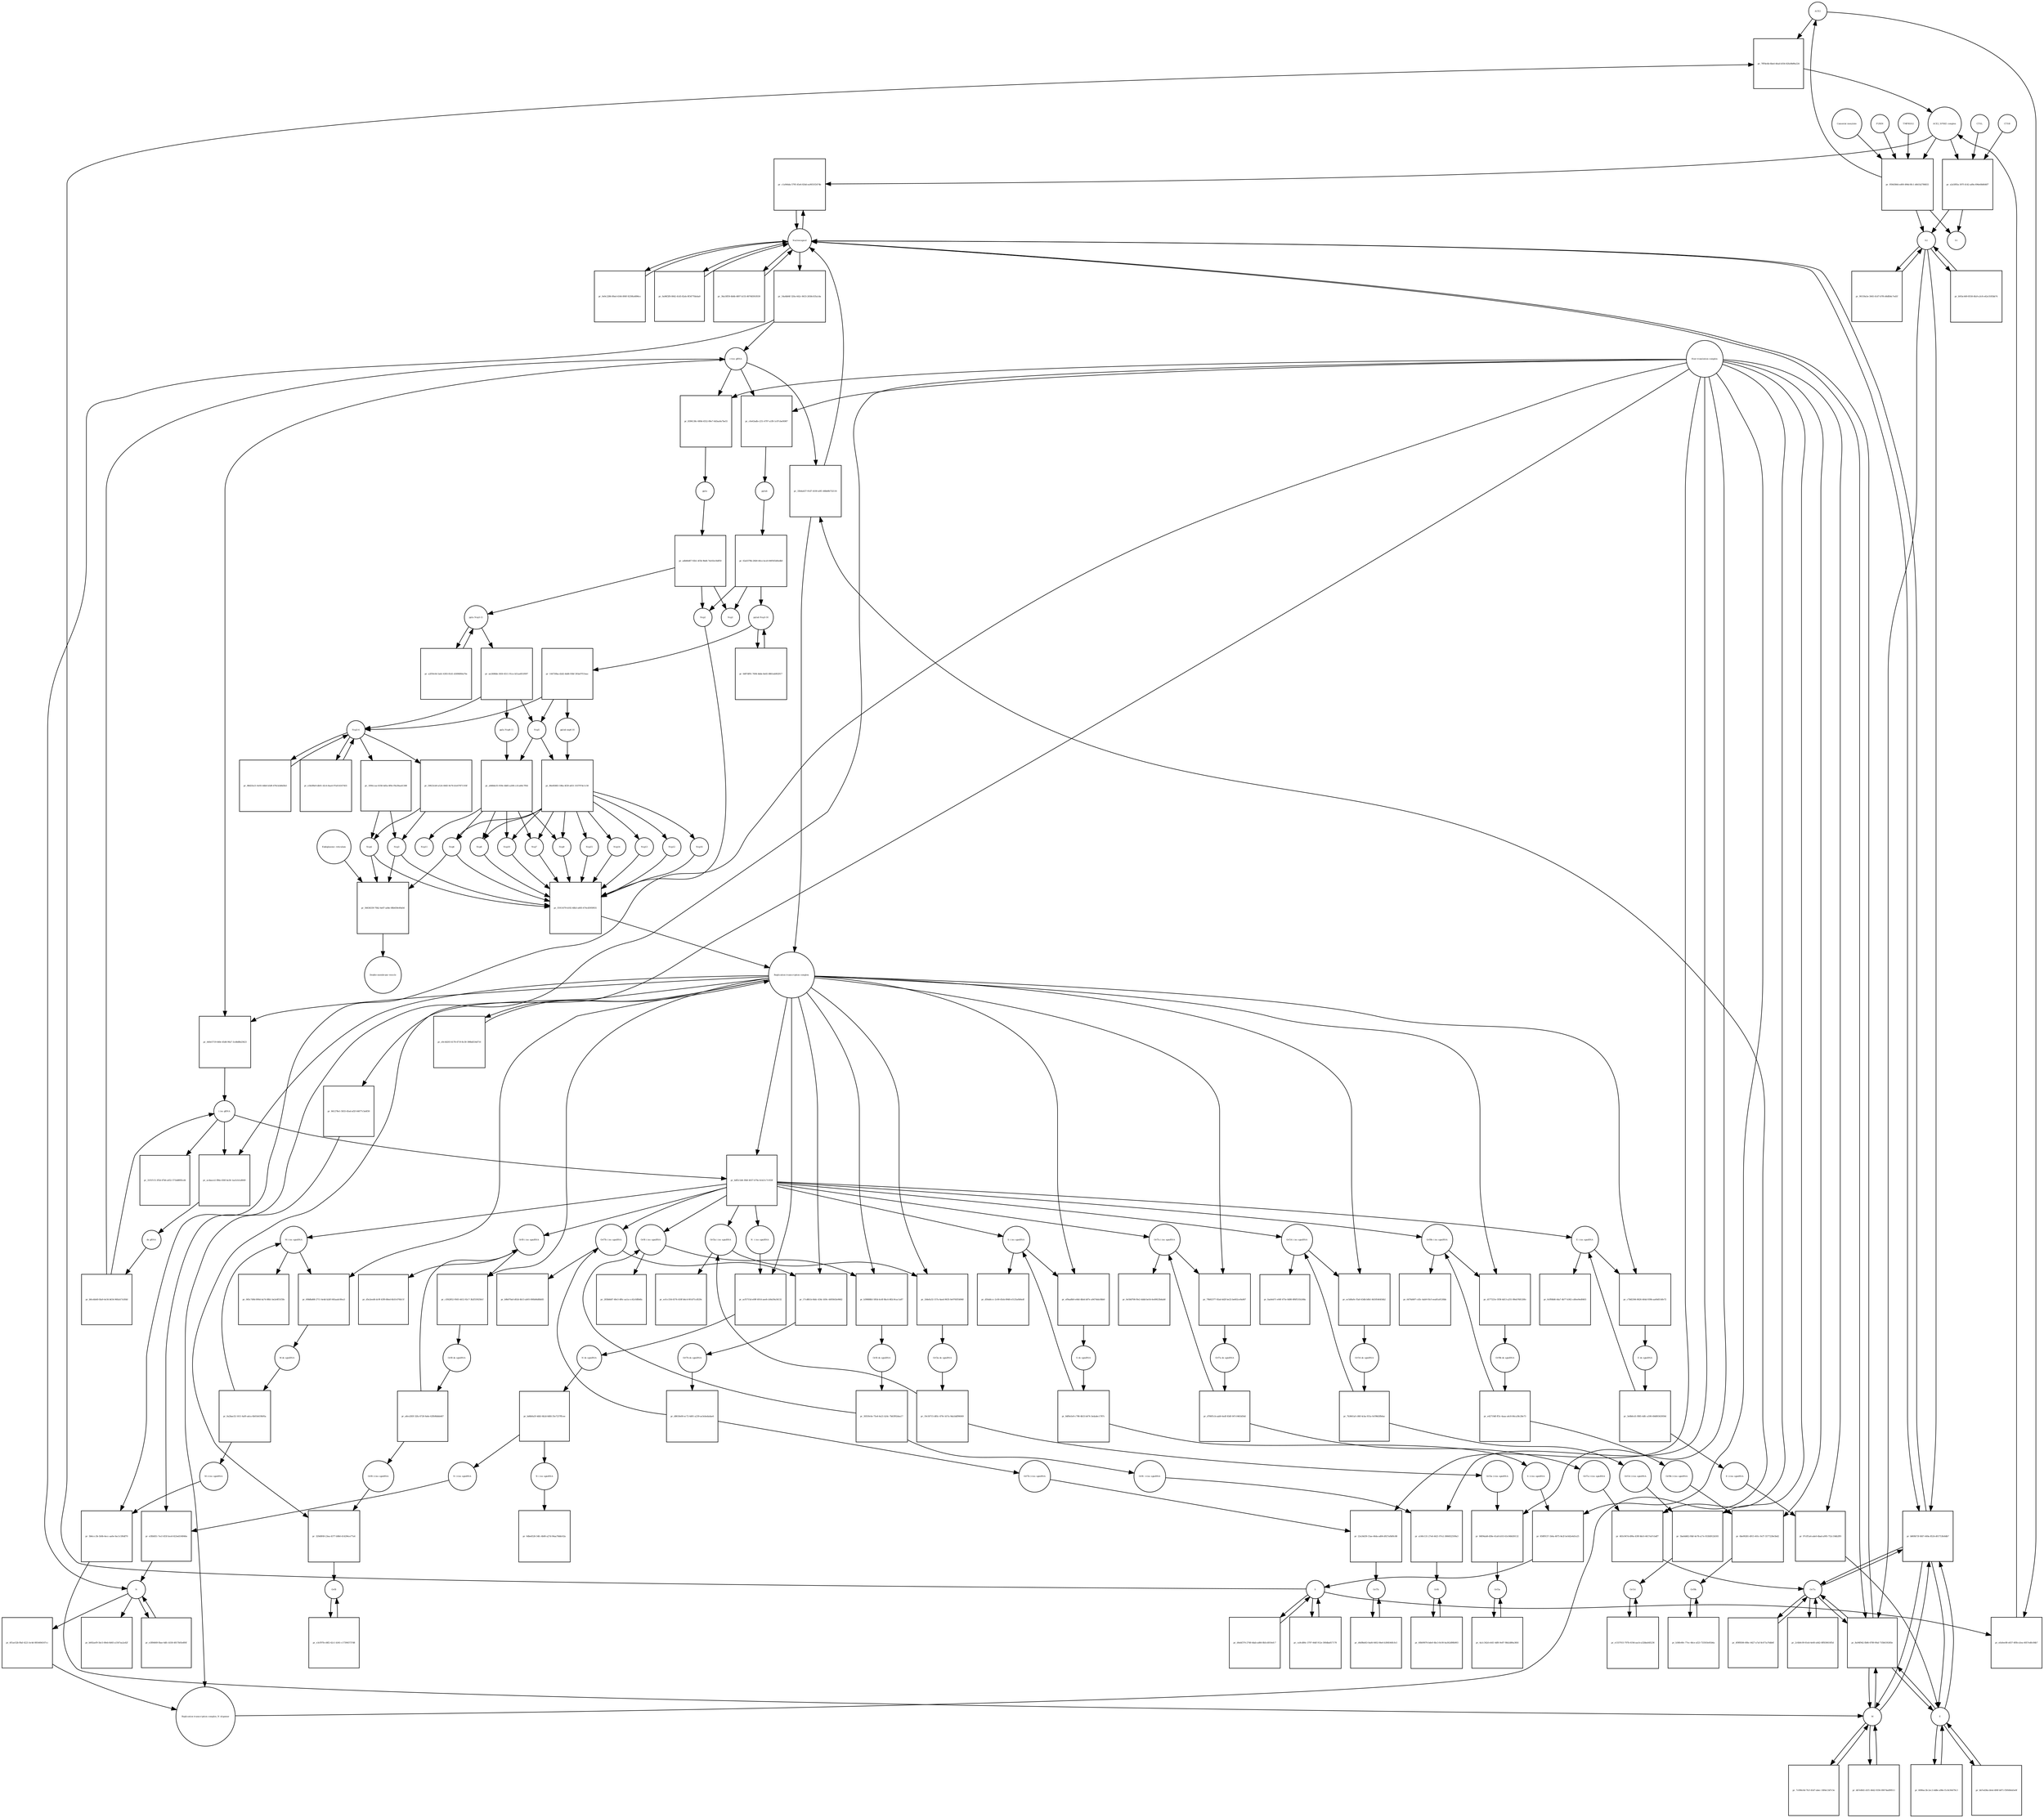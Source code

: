 strict digraph  {
ACE2 [annotation="", bipartite=0, cls=macromolecule, fontsize=4, label=ACE2, shape=circle];
"pr_7fff4e4b-6bed-46ad-b556-82fa9b89a224" [annotation="", bipartite=1, cls=process, fontsize=4, label="pr_7fff4e4b-6bed-46ad-b556-82fa9b89a224", shape=square];
"ACE2_SPIKE complex" [annotation="", bipartite=0, cls=complex, fontsize=4, label="ACE2_SPIKE complex", shape=circle];
S [annotation=urn_miriam_uniprot_P0DTC2, bipartite=0, cls=macromolecule, fontsize=4, label=S, shape=circle];
Nucleocapsid [annotation="urn_miriam_obo.go_GO%3A0019013", bipartite=0, cls=complex, fontsize=4, label=Nucleocapsid, shape=circle];
"pr_c1a944da-5795-45e6-824d-ea9031f2474b" [annotation="", bipartite=1, cls=process, fontsize=4, label="pr_c1a944da-5795-45e6-824d-ea9031f2474b", shape=square];
"pr_a2a5f85a-307f-4142-ad9a-696e68d646f7" [annotation="", bipartite=1, cls=process, fontsize=4, label="pr_a2a5f85a-307f-4142-ad9a-696e68d646f7", shape=square];
S2 [annotation=urn_miriam_interpro_IPR002552, bipartite=0, cls=macromolecule, fontsize=4, label=S2, shape=circle];
CTSB [annotation="", bipartite=0, cls=macromolecule, fontsize=4, label=CTSB, shape=circle];
CTSL [annotation="", bipartite=0, cls=macromolecule, fontsize=4, label=CTSL, shape=circle];
S1 [annotation=urn_miriam_interpro_IPR002551, bipartite=0, cls=macromolecule, fontsize=4, label=S1, shape=circle];
"pr_efa0ee08-e837-4f0b-a5ea-4057ed0c84b7" [annotation="", bipartite=1, cls=process, fontsize=4, label="pr_efa0ee08-e837-4f0b-a5ea-4057ed0c84b7", shape=square];
"pr_8a94f942-fb86-4789-90af-71fb61f4385e" [annotation="", bipartite=1, cls=process, fontsize=4, label="pr_8a94f942-fb86-4789-90af-71fb61f4385e", shape=square];
E [annotation=urn_miriam_uniprot_P0DTC4, bipartite=0, cls=macromolecule, fontsize=4, label=E, shape=circle];
M [annotation=urn_miriam_uniprot_P0DTC5, bipartite=0, cls=macromolecule, fontsize=4, label=M, shape=circle];
Orf7a [annotation=urn_miriam_uniprot_P0DTC7, bipartite=0, cls=macromolecule, fontsize=4, label=Orf7a, shape=circle];
"pr_54a4b84f-320a-442c-8433-2658c635a1da" [annotation="", bipartite=1, cls=process, fontsize=4, label="pr_54a4b84f-320a-442c-8433-2658c635a1da", shape=square];
"(+)ss gRNA" [annotation=urn_miriam_refseq_NC_045512, bipartite=0, cls="nucleic acid feature", fontsize=4, label="(+)ss gRNA", shape=circle];
N [annotation=urn_miriam_uniprot_P0DTC9, bipartite=0, cls="macromolecule multimer", fontsize=4, label=N, shape=circle];
"pr_0e9c2286-89a4-4166-890f-9239fa4896cc" [annotation="", bipartite=1, cls=process, fontsize=4, label="pr_0e9c2286-89a4-4166-890f-9239fa4896cc", shape=square];
"pr_0a96f2f8-0842-41d5-82eb-9f3477fdeba9" [annotation="", bipartite=1, cls=process, fontsize=4, label="pr_0a96f2f8-0842-41d5-82eb-9f3477fdeba9", shape=square];
"pr_b692aef9-5bc5-49eb-8d45-a1567aa2a42f" [annotation="", bipartite=1, cls=process, fontsize=4, label="pr_b692aef9-5bc5-49eb-8d45-a1567aa2a42f", shape=square];
"pr_e3f84669-fbae-4dfc-b550-d017b93e8f4f" [annotation="", bipartite=1, cls=process, fontsize=4, label="pr_e3f84669-fbae-4dfc-b550-d017b93e8f4f", shape=square];
"N (+)ss sgmRNA" [annotation=urn_miriam_ncbigene_43740575, bipartite=0, cls="nucleic acid feature", fontsize=4, label="N (+)ss sgmRNA", shape=circle];
"pr_e5fbfd51-7ecf-455f-bce0-823ed104946e" [annotation="", bipartite=1, cls=process, fontsize=4, label="pr_e5fbfd51-7ecf-455f-bce0-823ed104946e", shape=square];
"Host translation complex" [annotation="urn_miriam_obo.go_GO%3A0070992", bipartite=0, cls=complex, fontsize=4, label="Host translation complex", shape=circle];
"pr_36a18f59-4b6b-4897-b155-80768391f039" [annotation="", bipartite=1, cls=process, fontsize=4, label="pr_36a18f59-4b6b-4897-b155-80768391f039", shape=square];
"pr_959d3844-ed00-496d-8fc1-d641b2786833" [annotation="", bipartite=1, cls=process, fontsize=4, label="pr_959d3844-ed00-496d-8fc1-d641b2786833", shape=square];
FURIN [annotation="", bipartite=0, cls=macromolecule, fontsize=4, label=FURIN, shape=circle];
TMPRSS2 [annotation="", bipartite=0, cls=macromolecule, fontsize=4, label=TMPRSS2, shape=circle];
"Camostat mesylate" [annotation="urn_miriam_pubchem.compound_2536", bipartite=0, cls="simple chemical", fontsize=4, label="Camostat mesylate", shape=circle];
"pr_b91bc449-8558-4fa9-a3c8-e42e3185bb74" [annotation="", bipartite=1, cls=process, fontsize=4, label="pr_b91bc449-8558-4fa9-a3c8-e42e3185bb74", shape=square];
"Replication transcription complex_N oligomer" [annotation="", bipartite=0, cls=complex, fontsize=4, label="Replication transcription complex_N oligomer", shape=circle];
"pr_33b4a437-91d7-4100-a0f1-48bb9b732116" [annotation="", bipartite=1, cls=process, fontsize=4, label="pr_33b4a437-91d7-4100-a0f1-48bb9b732116", shape=square];
"Replication transcription complex" [annotation="", bipartite=0, cls=complex, fontsize=4, label="Replication transcription complex", shape=circle];
"pr_b869b73f-6fd7-449a-8524-d01753fe8db7" [annotation="", bipartite=1, cls=process, fontsize=4, label="pr_b869b73f-6fd7-449a-8524-d01753fe8db7", shape=square];
"pr_90159a5e-3045-41d7-b7f6-d6dfb6c7ed1f" [annotation="", bipartite=1, cls=process, fontsize=4, label="pr_90159a5e-3045-41d7-b7f6-d6dfb6c7ed1f", shape=square];
"pp1a Nsp3-11" [annotation=urn_miriam_uniprot_P0DTC1, bipartite=0, cls=macromolecule, fontsize=4, label="pp1a Nsp3-11", shape=circle];
"pr_ae2406bb-3450-4511-91ce-b51ae851f097" [annotation="", bipartite=1, cls=process, fontsize=4, label="pr_ae2406bb-3450-4511-91ce-b51ae851f097", shape=square];
"pp1a Nsp6-11" [annotation=urn_miriam_uniprot_P0DTC1, bipartite=0, cls=macromolecule, fontsize=4, label="pp1a Nsp6-11", shape=circle];
"Nsp3-4" [annotation="urn_miriam_ncbiprotein_YP_009725299|urn_miriam_ncbiprotein_YP_009725300", bipartite=0, cls=macromolecule, fontsize=4, label="Nsp3-4", shape=circle];
Nsp5 [annotation=urn_miriam_ncbiprotein_YP_009725301, bipartite=0, cls="macromolecule multimer", fontsize=4, label=Nsp5, shape=circle];
"Endoplasmic reticulum" [annotation="urn_miriam_obo.go_GO%3A0005783", bipartite=0, cls=complex, fontsize=4, label="Endoplasmic reticulum", shape=circle];
"pr_56636339-70b2-4e87-ad4e-08b459e49a0d" [annotation="", bipartite=1, cls=process, fontsize=4, label="pr_56636339-70b2-4e87-ad4e-08b459e49a0d", shape=square];
"Double-membrane vesicle" [annotation="urn_miriam_obo.go_GO%3A0039718", bipartite=0, cls=complex, fontsize=4, label="Double-membrane vesicle", shape=circle];
Nsp4 [annotation=urn_miriam_ncbiprotein_YP_009725300, bipartite=0, cls=macromolecule, fontsize=4, label=Nsp4, shape=circle];
Nsp3 [annotation=urn_miriam_ncbiprotein_YP_009725299, bipartite=0, cls=macromolecule, fontsize=4, label=Nsp3, shape=circle];
Nsp6 [annotation=urn_miriam_ncbiprotein_YP_009725302, bipartite=0, cls=macromolecule, fontsize=4, label=Nsp6, shape=circle];
"pr_a2f59c64-5ab1-4393-81d1-d1896f60a70e" [annotation="", bipartite=1, cls=process, fontsize=4, label="pr_a2f59c64-5ab1-4393-81d1-d1896f60a70e", shape=square];
"pr_88d25e21-6e93-44b6-b5d9-478cb3d6d3b3" [annotation="", bipartite=1, cls=process, fontsize=4, label="pr_88d25e21-6e93-44b6-b5d9-478cb3d6d3b3", shape=square];
"pp1ab Nsp3-16" [annotation=urn_miriam_uniprot_P0DTD1, bipartite=0, cls=macromolecule, fontsize=4, label="pp1ab Nsp3-16", shape=circle];
"pr_0d97df91-7694-4dde-8e65-8861eb902917" [annotation="", bipartite=1, cls=process, fontsize=4, label="pr_0d97df91-7694-4dde-8e65-8861eb902917", shape=square];
"pr_144730ba-d2d2-4dd6-93bf-393a07f15eac" [annotation="", bipartite=1, cls=process, fontsize=4, label="pr_144730ba-d2d2-4dd6-93bf-393a07f15eac", shape=square];
"pp1ab nsp6-16" [annotation=urn_miriam_uniprot_P0DTD1, bipartite=0, cls=macromolecule, fontsize=4, label="pp1ab nsp6-16", shape=circle];
"pr_7c096c0d-7fcf-45d7-abec-18f4e13d7c5e" [annotation="", bipartite=1, cls=process, fontsize=4, label="pr_7c096c0d-7fcf-45d7-abec-18f4e13d7c5e", shape=square];
"pr_6096ac3b-2ec3-4d8e-a98e-f1c8c94479c3" [annotation="", bipartite=1, cls=process, fontsize=4, label="pr_6096ac3b-2ec3-4d8e-a98e-f1c8c94479c3", shape=square];
"pr_ca9cd84c-3797-44df-912e-300dba817178" [annotation="", bipartite=1, cls=process, fontsize=4, label="pr_ca9cd84c-3797-44df-912e-300dba817178", shape=square];
"pr_db7e8fd1-d1f1-40d2-9356-09074ad99511" [annotation="", bipartite=1, cls=process, fontsize=4, label="pr_db7e8fd1-d1f1-40d2-9356-09074ad99511", shape=square];
"pr_bb7ed36a-bfed-490f-b871-f5f049eb5e0f" [annotation="", bipartite=1, cls=process, fontsize=4, label="pr_bb7ed36a-bfed-490f-b871-f5f049eb5e0f", shape=square];
"pr_d4ebf374-2748-4dab-ad66-8b5cd010efc7" [annotation="", bipartite=1, cls=process, fontsize=4, label="pr_d4ebf374-2748-4dab-ad66-8b5cd010efc7", shape=square];
"pr_4f9f8506-49bc-4427-a7af-8c671a76db4f" [annotation="", bipartite=1, cls=process, fontsize=4, label="pr_4f9f8506-49bc-4427-a7af-8c671a76db4f", shape=square];
Orf6 [annotation=urn_miriam_uniprot_P0DTC6, bipartite=0, cls=macromolecule, fontsize=4, label=Orf6, shape=circle];
"pr_60b09076-bde0-4bc3-8c00-ba362d98b903" [annotation="", bipartite=1, cls=process, fontsize=4, label="pr_60b09076-bde0-4bc3-8c00-ba362d98b903", shape=square];
Orf3a [annotation=urn_miriam_uniprot_P0DTC3, bipartite=0, cls=macromolecule, fontsize=4, label=Orf3a, shape=circle];
"pr_4a1c342d-e0d1-4df6-9e87-9bb2d86a36fd" [annotation="", bipartite=1, cls=process, fontsize=4, label="pr_4a1c342d-e0d1-4df6-9e87-9bb2d86a36fd", shape=square];
Orf8 [annotation=urn_miriam_uniprot_P0DTC8, bipartite=0, cls=macromolecule, fontsize=4, label=Orf8, shape=circle];
"pr_e3cf97fe-d4f2-42c1-b341-c173945737d8" [annotation="", bipartite=1, cls=process, fontsize=4, label="pr_e3cf97fe-d4f2-42c1-b341-c173945737d8", shape=square];
Orf9b [annotation=urn_miriam_uniprot_P0DTD2, bipartite=0, cls=macromolecule, fontsize=4, label=Orf9b, shape=circle];
"pr_b36fe49c-77ec-46ce-af23-733503e81b6a" [annotation="", bipartite=1, cls=process, fontsize=4, label="pr_b36fe49c-77ec-46ce-af23-733503e81b6a", shape=square];
Orf14 [annotation=urn_miriam_uniprot_P0DTD3, bipartite=0, cls=macromolecule, fontsize=4, label=Orf14, shape=circle];
"pr_e1557015-707b-419d-aacb-a32bba0d5236" [annotation="", bipartite=1, cls=process, fontsize=4, label="pr_e1557015-707b-419d-aacb-a32bba0d5236", shape=square];
Orf7b [annotation=urn_miriam_uniprot_P0DTD8, bipartite=0, cls=macromolecule, fontsize=4, label=Orf7b, shape=circle];
"pr_d4d9bd43-0ad4-4402-84e6-b384546fcfe3" [annotation="", bipartite=1, cls=process, fontsize=4, label="pr_d4d9bd43-0ad4-4402-84e6-b384546fcfe3", shape=square];
"pr_2c6b9c09-81eb-4e60-a0d2-0ff830610f5d" [annotation="", bipartite=1, cls=process, fontsize=4, label="pr_2c6b9c09-81eb-4e60-a0d2-0ff830610f5d", shape=square];
"M (+)ss sgmRNA" [annotation="", bipartite=0, cls="nucleic acid feature", fontsize=4, label="M (+)ss sgmRNA", shape=circle];
"pr_3b6ccc3b-1b0b-4ecc-aa0e-0ac1c5f6df70" [annotation="", bipartite=1, cls=process, fontsize=4, label="pr_3b6ccc3b-1b0b-4ecc-aa0e-0ac1c5f6df70", shape=square];
"E (+)ss sgmRNA" [annotation="", bipartite=0, cls="nucleic acid feature", fontsize=4, label="E (+)ss sgmRNA", shape=circle];
"pr_97cff1a4-ade0-4bad-a995-752c19db2ff0" [annotation="", bipartite=1, cls=process, fontsize=4, label="pr_97cff1a4-ade0-4bad-a995-752c19db2ff0", shape=square];
"S (+)ss sgmRNA" [annotation="", bipartite=0, cls="nucleic acid feature", fontsize=4, label="S (+)ss sgmRNA", shape=circle];
"pr_858f9157-1b6a-4875-8e2f-bc0d2e4d1e25" [annotation="", bipartite=1, cls=process, fontsize=4, label="pr_858f9157-1b6a-4875-8e2f-bc0d2e4d1e25", shape=square];
"Orf7a (+)ss sgmRNA" [annotation="", bipartite=0, cls="nucleic acid feature", fontsize=4, label="Orf7a (+)ss sgmRNA", shape=circle];
"pr_483c947d-d99a-439f-8dc0-4617eb7cbdf7" [annotation="", bipartite=1, cls=process, fontsize=4, label="pr_483c947d-d99a-439f-8dc0-4617eb7cbdf7", shape=square];
"Orf6  (+)ss sgmRNA" [annotation="", bipartite=0, cls="nucleic acid feature", fontsize=4, label="Orf6  (+)ss sgmRNA", shape=circle];
"pr_a140c131-27e6-4421-97e2-3084922509a3" [annotation="", bipartite=1, cls=process, fontsize=4, label="pr_a140c131-27e6-4421-97e2-3084922509a3", shape=square];
"Orf3a (+)ss sgmRNA" [annotation="", bipartite=0, cls="nucleic acid feature", fontsize=4, label="Orf3a (+)ss sgmRNA", shape=circle];
"pr_84f04ab8-d58e-41a8-b103-63c048d30132" [annotation="", bipartite=1, cls=process, fontsize=4, label="pr_84f04ab8-d58e-41a8-b103-63c048d30132", shape=square];
"Orf8 (+)ss sgmRNA" [annotation="", bipartite=0, cls="nucleic acid feature", fontsize=4, label="Orf8 (+)ss sgmRNA", shape=circle];
"pr_329d0f49-23ea-4377-b9b0-414294ce77a4" [annotation="", bipartite=1, cls=process, fontsize=4, label="pr_329d0f49-23ea-4377-b9b0-414294ce77a4", shape=square];
"Orf9b (+)ss sgmRNA" [annotation="", bipartite=0, cls="nucleic acid feature", fontsize=4, label="Orf9b (+)ss sgmRNA", shape=circle];
"pr_6be99281-d915-401c-9cf7-5577228e5bd2" [annotation="", bipartite=1, cls=process, fontsize=4, label="pr_6be99281-d915-401c-9cf7-5577228e5bd2", shape=square];
"Orf14 (+)ss sgmRNA" [annotation="", bipartite=0, cls="nucleic acid feature", fontsize=4, label="Orf14 (+)ss sgmRNA", shape=circle];
"pr_5ba0dd62-f4bf-4e78-a17e-933fd912b593" [annotation="", bipartite=1, cls=process, fontsize=4, label="pr_5ba0dd62-f4bf-4e78-a17e-933fd912b593", shape=square];
"Orf7b (+)ss sgmRNA" [annotation="", bipartite=0, cls="nucleic acid feature", fontsize=4, label="Orf7b (+)ss sgmRNA", shape=circle];
"pr_22e24d39-15ae-46da-ad04-d927a0bf0c88" [annotation="", bipartite=1, cls=process, fontsize=4, label="pr_22e24d39-15ae-46da-ad04-d927a0bf0c88", shape=square];
"(-)ss gRNA" [annotation=urn_miriam_refseq_NC_045512, bipartite=0, cls="nucleic acid feature", fontsize=4, label="(-)ss gRNA", shape=circle];
"pr_31f1f115-3f5d-47b6-a452-571bd8f85cd4" [annotation="", bipartite=1, cls=process, fontsize=4, label="pr_31f1f115-3f5d-47b6-a452-571bd8f85cd4", shape=square];
"pr_6f1ae52b-f8af-4221-bc4d-085449d167cc" [annotation="", bipartite=1, cls=process, fontsize=4, label="pr_6f1ae52b-f8af-4221-bc4d-085449d167cc", shape=square];
"pr_440e5719-640e-45d6-90a7-3cd6d8b23623" [annotation="", bipartite=1, cls=process, fontsize=4, label="pr_440e5719-640e-45d6-90a7-3cd6d8b23623", shape=square];
"M (-)ss sgmRNA" [annotation=urn_miriam_ncbigene_43740571, bipartite=0, cls="nucleic acid feature", fontsize=4, label="M (-)ss sgmRNA", shape=circle];
"pr_065c7d9d-890d-4a74-88b1-be2e8f31f3fe" [annotation="", bipartite=1, cls=process, fontsize=4, label="pr_065c7d9d-890d-4a74-88b1-be2e8f31f3fe", shape=square];
"E (-)ss sgmRNA" [annotation=urn_miriam_ncbigene_43740570, bipartite=0, cls="nucleic acid feature", fontsize=4, label="E (-)ss sgmRNA", shape=circle];
"pr_0cff68d6-44a7-4b77-b362-cd0ee9ed0403" [annotation="", bipartite=1, cls=process, fontsize=4, label="pr_0cff68d6-44a7-4b77-b362-cd0ee9ed0403", shape=square];
"S (-)ss sgmRNA" [annotation="", bipartite=0, cls="nucleic acid feature", fontsize=4, label="S (-)ss sgmRNA", shape=circle];
"pr_d50a8ccc-2c00-45eb-8948-e5125a0b9a4f" [annotation="", bipartite=1, cls=process, fontsize=4, label="pr_d50a8ccc-2c00-45eb-8948-e5125a0b9a4f", shape=square];
"Orf7a (-)ss sgmRNA" [annotation="", bipartite=0, cls="nucleic acid feature", fontsize=4, label="Orf7a (-)ss sgmRNA", shape=circle];
"pr_0e58d708-f0e2-4ddd-be54-6e49023b4ab8" [annotation="", bipartite=1, cls=process, fontsize=4, label="pr_0e58d708-f0e2-4ddd-be54-6e49023b4ab8", shape=square];
"Orf6 (-)ss sgmRNA" [annotation="", bipartite=0, cls="nucleic acid feature", fontsize=4, label="Orf6 (-)ss sgmRNA", shape=circle];
"pr_283b8d47-40e3-4f6c-aa1a-cc42cfdfb6fa" [annotation="", bipartite=1, cls=process, fontsize=4, label="pr_283b8d47-40e3-4f6c-aa1a-cc42cfdfb6fa", shape=square];
"Orf3a (-)ss sgmRNA" [annotation="", bipartite=0, cls="nucleic acid feature", fontsize=4, label="Orf3a (-)ss sgmRNA", shape=circle];
"pr_ecfcc334-6374-418f-b6c4-001d71cd529c" [annotation="", bipartite=1, cls=process, fontsize=4, label="pr_ecfcc334-6374-418f-b6c4-001d71cd529c", shape=square];
"Orf8 (-)ss sgmRNA" [annotation="", bipartite=0, cls="nucleic acid feature", fontsize=4, label="Orf8 (-)ss sgmRNA", shape=circle];
"pr_d5e2eed6-dc9f-43f9-88ed-6b1fc676b11f" [annotation="", bipartite=1, cls=process, fontsize=4, label="pr_d5e2eed6-dc9f-43f9-88ed-6b1fc676b11f", shape=square];
"Orf9b (-)ss sgmRNA" [annotation="", bipartite=0, cls="nucleic acid feature", fontsize=4, label="Orf9b (-)ss sgmRNA", shape=circle];
"pr_6476d497-cd3c-4ab9-93cf-eea81a0126bb" [annotation="", bipartite=1, cls=process, fontsize=4, label="pr_6476d497-cd3c-4ab9-93cf-eea81a0126bb", shape=square];
"Orf14 (-)ss sgmRNA" [annotation="", bipartite=0, cls="nucleic acid feature", fontsize=4, label="Orf14 (-)ss sgmRNA", shape=circle];
"pr_faa0eb71-e06f-475e-8d80-8f6f531b248a" [annotation="", bipartite=1, cls=process, fontsize=4, label="pr_faa0eb71-e06f-475e-8d80-8f6f531b248a", shape=square];
"Orf7b (-)ss sgmRNA" [annotation="", bipartite=0, cls="nucleic acid feature", fontsize=4, label="Orf7b (-)ss sgmRNA", shape=circle];
"pr_b9b070a0-d02d-4b13-ab93-000b86d8bfd5" [annotation="", bipartite=1, cls=process, fontsize=4, label="pr_b9b070a0-d02d-4b13-ab93-000b86d8bfd5", shape=square];
"pr_acdaace2-f86e-456f-be36-1aa5cb1e8049" [annotation="", bipartite=1, cls=process, fontsize=4, label="pr_acdaace2-f86e-456f-be36-1aa5cb1e8049", shape=square];
"ds gRNA" [annotation=urn_miriam_refseq_NC_045512, bipartite=0, cls="nucleic acid feature", fontsize=4, label="ds gRNA", shape=circle];
"pr_69b8bd68-2711-4e4d-b2df-045aadc0fea3" [annotation="", bipartite=1, cls=process, fontsize=4, label="pr_69b8bd68-2711-4e4d-b2df-045aadc0fea3", shape=square];
"M ds sgmRNA" [annotation="", bipartite=0, cls="nucleic acid feature", fontsize=4, label="M ds sgmRNA", shape=circle];
"pr_c7b82306-8626-464d-939b-aa60d514fe72" [annotation="", bipartite=1, cls=process, fontsize=4, label="pr_c7b82306-8626-464d-939b-aa60d514fe72", shape=square];
"E ds sgmRNA" [annotation="", bipartite=0, cls="nucleic acid feature", fontsize=4, label="E ds sgmRNA", shape=circle];
"pr_ef9aa8b0-e46d-4bb4-b87e-a94744dc8bb0" [annotation="", bipartite=1, cls=process, fontsize=4, label="pr_ef9aa8b0-e46d-4bb4-b87e-a94744dc8bb0", shape=square];
"S ds sgmRNA" [annotation="", bipartite=0, cls="nucleic acid feature", fontsize=4, label="S ds sgmRNA", shape=circle];
"pr_79b92377-92ad-4d2f-be22-be602ce9a067" [annotation="", bipartite=1, cls=process, fontsize=4, label="pr_79b92377-92ad-4d2f-be22-be602ce9a067", shape=square];
"Orf7a ds sgmRNA" [annotation="", bipartite=0, cls="nucleic acid feature", fontsize=4, label="Orf7a ds sgmRNA", shape=circle];
"pr_b39888b5-585d-4c4f-8bc4-682c9cac1a87" [annotation="", bipartite=1, cls=process, fontsize=4, label="pr_b39888b5-585d-4c4f-8bc4-682c9cac1a87", shape=square];
"Orf6 ds sgmRNA" [annotation="", bipartite=0, cls="nucleic acid feature", fontsize=4, label="Orf6 ds sgmRNA", shape=circle];
"pr_244efa32-157a-4aed-9635-0e9765f54968" [annotation="", bipartite=1, cls=process, fontsize=4, label="pr_244efa32-157a-4aed-9635-0e9765f54968", shape=square];
"Orf3a ds sgmRNA" [annotation="", bipartite=0, cls="nucleic acid feature", fontsize=4, label="Orf3a ds sgmRNA", shape=circle];
"pr_c3f42852-9565-4412-92c7-3b2f339258cf" [annotation="", bipartite=1, cls=process, fontsize=4, label="pr_c3f42852-9565-4412-92c7-3b2f339258cf", shape=square];
"Orf8 ds sgmRNA" [annotation="", bipartite=0, cls="nucleic acid feature", fontsize=4, label="Orf8 ds sgmRNA", shape=circle];
"pr_d177221e-5f58-4d13-a251-89eb768120fe" [annotation="", bipartite=1, cls=process, fontsize=4, label="pr_d177221e-5f58-4d13-a251-89eb768120fe", shape=square];
"Orf9b ds sgmRNA" [annotation="", bipartite=0, cls="nucleic acid feature", fontsize=4, label="Orf9b ds sgmRNA", shape=circle];
"pr_ec5d0a9c-f5a0-43db-b0b1-8d18546454b2" [annotation="", bipartite=1, cls=process, fontsize=4, label="pr_ec5d0a9c-f5a0-43db-b0b1-8d18546454b2", shape=square];
"Orf14 ds sgmRNA" [annotation="", bipartite=0, cls="nucleic acid feature", fontsize=4, label="Orf14 ds sgmRNA", shape=circle];
"pr_17cd6fcb-64dc-434c-b59c-4493643e9662" [annotation="", bipartite=1, cls=process, fontsize=4, label="pr_17cd6fcb-64dc-434c-b59c-4493643e9662", shape=square];
"Orf7b ds sgmRNA" [annotation="", bipartite=0, cls="nucleic acid feature", fontsize=4, label="Orf7b ds sgmRNA", shape=circle];
"pr_b8cebb40-fda9-4e34-b634-96fab17a5fdd" [annotation="", bipartite=1, cls=process, fontsize=4, label="pr_b8cebb40-fda9-4e34-b634-96fab17a5fdd", shape=square];
"pr_0a2bae32-1611-4af0-adca-6b01b619b95a" [annotation="", bipartite=1, cls=process, fontsize=4, label="pr_0a2bae32-1611-4af0-adca-6b01b619b95a", shape=square];
"pr_3e8b0cd1-f885-4dfc-a590-49d89343959d" [annotation="", bipartite=1, cls=process, fontsize=4, label="pr_3e8b0cd1-f885-4dfc-a590-49d89343959d", shape=square];
"pr_8df0e5e9-c798-4b53-b474-3edadec1787c" [annotation="", bipartite=1, cls=process, fontsize=4, label="pr_8df0e5e9-c798-4b53-b474-3edadec1787c", shape=square];
"pr_d780f1cb-aab9-4edf-83df-047c0463d54d" [annotation="", bipartite=1, cls=process, fontsize=4, label="pr_d780f1cb-aab9-4edf-83df-047c0463d54d", shape=square];
"pr_30559c6e-75e4-4e21-b24c-7b63f92dea17" [annotation="", bipartite=1, cls=process, fontsize=4, label="pr_30559c6e-75e4-4e21-b24c-7b63f92dea17", shape=square];
"pr_19c50715-d85c-479c-b57a-9da5ddf96069" [annotation="", bipartite=1, cls=process, fontsize=4, label="pr_19c50715-d85c-479c-b57a-9da5ddf96069", shape=square];
"pr_a8ce283f-32fa-4728-9a6e-62fb9bbbb467" [annotation="", bipartite=1, cls=process, fontsize=4, label="pr_a8ce283f-32fa-4728-9a6e-62fb9bbbb467", shape=square];
"pr_e42719df-ff3c-4aaa-a4c8-84ca38c28e73" [annotation="", bipartite=1, cls=process, fontsize=4, label="pr_e42719df-ff3c-4aaa-a4c8-84ca38c28e73", shape=square];
"pr_7b3661af-c86f-4cba-931a-0cf98d3fb6ac" [annotation="", bipartite=1, cls=process, fontsize=4, label="pr_7b3661af-c86f-4cba-931a-0cf98d3fb6ac", shape=square];
"pr_d8618e00-ec72-4d01-a239-ae3ebedadae6" [annotation="", bipartite=1, cls=process, fontsize=4, label="pr_d8618e00-ec72-4d01-a239-ae3ebedadae6", shape=square];
"N  (-)ss sgmRNA" [annotation=urn_miriam_ncbigene_43740575, bipartite=0, cls="nucleic acid feature", fontsize=4, label="N  (-)ss sgmRNA", shape=circle];
"pr_acf5715d-e09f-4914-aee8-cb9a59a34132" [annotation="", bipartite=1, cls=process, fontsize=4, label="pr_acf5715d-e09f-4914-aee8-cb9a59a34132", shape=square];
"N ds sgmRNA" [annotation="", bipartite=0, cls="nucleic acid feature", fontsize=4, label="N ds sgmRNA", shape=circle];
"pr_bd4b0a3f-4db3-4b2d-8dfd-35e7237ffcee" [annotation="", bipartite=1, cls=process, fontsize=4, label="pr_bd4b0a3f-4db3-4b2d-8dfd-35e7237ffcee", shape=square];
"N (-)ss sgmRNA" [annotation="", bipartite=0, cls="nucleic acid feature", fontsize=4, label="N (-)ss sgmRNA", shape=circle];
pp1ab [annotation=urn_miriam_uniprot_P0DTD1, bipartite=0, cls=macromolecule, fontsize=4, label=pp1ab, shape=circle];
"pr_62a0378b-26b9-40ce-bce0-849565d0edb0" [annotation="", bipartite=1, cls=process, fontsize=4, label="pr_62a0378b-26b9-40ce-bce0-849565d0edb0", shape=square];
Nsp2 [annotation=urn_miriam_ncbiprotein_YP_009725298, bipartite=0, cls=macromolecule, fontsize=4, label=Nsp2, shape=circle];
Nsp1 [annotation=urn_miriam_ncbiprotein_YP_009725297, bipartite=0, cls=macromolecule, fontsize=4, label=Nsp1, shape=circle];
pp1a [annotation=urn_miriam_uniprot_P0DTC1, bipartite=0, cls=macromolecule, fontsize=4, label=pp1a, shape=circle];
"pr_adb66d87-92b1-4f3b-9bd6-7dc83e18df50" [annotation="", bipartite=1, cls=process, fontsize=4, label="pr_adb66d87-92b1-4f3b-9bd6-7dc83e18df50", shape=square];
"pr_e3b3f8e9-db01-43c4-8aa4-97a014167455" [annotation="", bipartite=1, cls=process, fontsize=4, label="pr_e3b3f8e9-db01-43c4-8aa4-97a014167455", shape=square];
"pr_1f00ccaa-6358-4d5a-8f0e-f9a39aa41308" [annotation="", bipartite=1, cls=process, fontsize=4, label="pr_1f00ccaa-6358-4d5a-8f0e-f9a39aa41308", shape=square];
"pr_59023cb9-a524-49d5-9e76-b1e07871193f" [annotation="", bipartite=1, cls=process, fontsize=4, label="pr_59023cb9-a524-49d5-9e76-b1e07871193f", shape=square];
"pr_a848de35-939e-4b85-a208-ccfca66c7f0d" [annotation="", bipartite=1, cls=process, fontsize=4, label="pr_a848de35-939e-4b85-a208-ccfca66c7f0d", shape=square];
Nsp7 [annotation=urn_miriam_ncbiprotein_YP_009725303, bipartite=0, cls=macromolecule, fontsize=4, label=Nsp7, shape=circle];
Nsp8 [annotation=urn_miriam_ncbiprotein_YP_009725304, bipartite=0, cls=macromolecule, fontsize=4, label=Nsp8, shape=circle];
Nsp9 [annotation=urn_miriam_ncbiprotein_YP_009725305, bipartite=0, cls=macromolecule, fontsize=4, label=Nsp9, shape=circle];
Nsp10 [annotation=urn_miriam_ncbiprotein_YP_009725306, bipartite=0, cls=macromolecule, fontsize=4, label=Nsp10, shape=circle];
Nsp11 [annotation=urn_miriam_ncbiprotein_YP_009725312, bipartite=0, cls=macromolecule, fontsize=4, label=Nsp11, shape=circle];
"pr_86e85883-186a-4f29-a831-103797dc1c50" [annotation="", bipartite=1, cls=process, fontsize=4, label="pr_86e85883-186a-4f29-a831-103797dc1c50", shape=square];
Nsp13 [annotation=urn_miriam_ncbiprotein_YP_009725308, bipartite=0, cls=macromolecule, fontsize=4, label=Nsp13, shape=circle];
Nsp12 [annotation=urn_miriam_ncbiprotein_YP_009725307, bipartite=0, cls=macromolecule, fontsize=4, label=Nsp12, shape=circle];
Nsp16 [annotation=urn_miriam_ncbiprotein_YP_009725311, bipartite=0, cls=macromolecule, fontsize=4, label=Nsp16, shape=circle];
Nsp15 [annotation=urn_miriam_ncbiprotein_YP_009725310, bipartite=0, cls=macromolecule, fontsize=4, label=Nsp15, shape=circle];
Nsp14 [annotation=urn_miriam_ncbiprotein_YP_009725309, bipartite=0, cls=macromolecule, fontsize=4, label=Nsp14, shape=circle];
"pr_f1911679-b192-48b3-a605-474cd5959931" [annotation="", bipartite=1, cls=process, fontsize=4, label="pr_f1911679-b192-48b3-a605-474cd5959931", shape=square];
"pr_8396138c-689d-4552-89e7-6d3aa0a7be55" [annotation="", bipartite=1, cls=process, fontsize=4, label="pr_8396138c-689d-4552-89e7-6d3aa0a7be55", shape=square];
"pr_c0e43adb-c251-4797-a1f8-1c87cbef4987" [annotation="", bipartite=1, cls=process, fontsize=4, label="pr_c0e43adb-c251-4797-a1f8-1c87cbef4987", shape=square];
"pr_0dbe4526-54fc-4b00-a27d-94aa78ddc62a" [annotation="", bipartite=1, cls=process, fontsize=4, label="pr_0dbe4526-54fc-4b00-a27d-94aa78ddc62a", shape=square];
"pr_e0c44203-4178-4719-8c30-398bd534d716" [annotation="", bipartite=1, cls=process, fontsize=4, label="pr_e0c44203-4178-4719-8c30-398bd534d716", shape=square];
"pr_841278e1-5833-45ad-af2f-64677c5a6f30" [annotation="", bipartite=1, cls=process, fontsize=4, label="pr_841278e1-5833-45ad-af2f-64677c5a6f30", shape=square];
"pr_bdf2c5d4-30bf-4037-b79e-0cb21c7c933f" [annotation="", bipartite=1, cls=process, fontsize=4, label="pr_bdf2c5d4-30bf-4037-b79e-0cb21c7c933f", shape=square];
ACE2 -> "pr_7fff4e4b-6bed-46ad-b556-82fa9b89a224"  [annotation="", interaction_type=consumption];
ACE2 -> "pr_efa0ee08-e837-4f0b-a5ea-4057ed0c84b7"  [annotation="", interaction_type=consumption];
"pr_7fff4e4b-6bed-46ad-b556-82fa9b89a224" -> "ACE2_SPIKE complex"  [annotation="", interaction_type=production];
"ACE2_SPIKE complex" -> "pr_c1a944da-5795-45e6-824d-ea9031f2474b"  [annotation="urn_miriam_pubmed_32142651|urn_miriam_pubmed_32094589|urn_miriam_taxonomy_2697049", interaction_type=stimulation];
"ACE2_SPIKE complex" -> "pr_a2a5f85a-307f-4142-ad9a-696e68d646f7"  [annotation="", interaction_type=consumption];
"ACE2_SPIKE complex" -> "pr_959d3844-ed00-496d-8fc1-d641b2786833"  [annotation="", interaction_type=consumption];
S -> "pr_7fff4e4b-6bed-46ad-b556-82fa9b89a224"  [annotation="", interaction_type=consumption];
S -> "pr_efa0ee08-e837-4f0b-a5ea-4057ed0c84b7"  [annotation="", interaction_type=consumption];
S -> "pr_ca9cd84c-3797-44df-912e-300dba817178"  [annotation="", interaction_type=consumption];
S -> "pr_d4ebf374-2748-4dab-ad66-8b5cd010efc7"  [annotation="", interaction_type=consumption];
Nucleocapsid -> "pr_c1a944da-5795-45e6-824d-ea9031f2474b"  [annotation="", interaction_type=consumption];
Nucleocapsid -> "pr_8a94f942-fb86-4789-90af-71fb61f4385e"  [annotation="", interaction_type=consumption];
Nucleocapsid -> "pr_54a4b84f-320a-442c-8433-2658c635a1da"  [annotation="", interaction_type=consumption];
Nucleocapsid -> "pr_0e9c2286-89a4-4166-890f-9239fa4896cc"  [annotation="", interaction_type=consumption];
Nucleocapsid -> "pr_0a96f2f8-0842-41d5-82eb-9f3477fdeba9"  [annotation="", interaction_type=consumption];
Nucleocapsid -> "pr_36a18f59-4b6b-4897-b155-80768391f039"  [annotation="", interaction_type=consumption];
Nucleocapsid -> "pr_b869b73f-6fd7-449a-8524-d01753fe8db7"  [annotation="", interaction_type=consumption];
"pr_c1a944da-5795-45e6-824d-ea9031f2474b" -> Nucleocapsid  [annotation="", interaction_type=production];
"pr_a2a5f85a-307f-4142-ad9a-696e68d646f7" -> S2  [annotation="", interaction_type=production];
"pr_a2a5f85a-307f-4142-ad9a-696e68d646f7" -> S1  [annotation="", interaction_type=production];
S2 -> "pr_8a94f942-fb86-4789-90af-71fb61f4385e"  [annotation="urn_miriam_pubmed_32142651|urn_miriam_pubmed_32094589|urn_miriam_pubmed_32047258|urn_miriam_taxonomy_2697049", interaction_type=stimulation];
S2 -> "pr_b91bc449-8558-4fa9-a3c8-e42e3185bb74"  [annotation="", interaction_type=consumption];
S2 -> "pr_b869b73f-6fd7-449a-8524-d01753fe8db7"  [annotation="urn_miriam_pubmed_32142651|urn_miriam_pubmed_32047258|urn_miriam_taxonomy_2697049", interaction_type=stimulation];
S2 -> "pr_90159a5e-3045-41d7-b7f6-d6dfb6c7ed1f"  [annotation="", interaction_type=consumption];
CTSB -> "pr_a2a5f85a-307f-4142-ad9a-696e68d646f7"  [annotation="urn_miriam_pubmed_32142651|urn_miriam_taxonomy_2697049", interaction_type=catalysis];
CTSL -> "pr_a2a5f85a-307f-4142-ad9a-696e68d646f7"  [annotation="urn_miriam_pubmed_32142651|urn_miriam_taxonomy_2697049", interaction_type=catalysis];
"pr_efa0ee08-e837-4f0b-a5ea-4057ed0c84b7" -> "ACE2_SPIKE complex"  [annotation="", interaction_type=production];
"pr_8a94f942-fb86-4789-90af-71fb61f4385e" -> Nucleocapsid  [annotation="", interaction_type=production];
"pr_8a94f942-fb86-4789-90af-71fb61f4385e" -> E  [annotation="", interaction_type=production];
"pr_8a94f942-fb86-4789-90af-71fb61f4385e" -> M  [annotation="", interaction_type=production];
"pr_8a94f942-fb86-4789-90af-71fb61f4385e" -> Orf7a  [annotation="", interaction_type=production];
E -> "pr_8a94f942-fb86-4789-90af-71fb61f4385e"  [annotation="", interaction_type=consumption];
E -> "pr_b869b73f-6fd7-449a-8524-d01753fe8db7"  [annotation="", interaction_type=consumption];
E -> "pr_6096ac3b-2ec3-4d8e-a98e-f1c8c94479c3"  [annotation="", interaction_type=consumption];
E -> "pr_bb7ed36a-bfed-490f-b871-f5f049eb5e0f"  [annotation="", interaction_type=consumption];
M -> "pr_8a94f942-fb86-4789-90af-71fb61f4385e"  [annotation="", interaction_type=consumption];
M -> "pr_b869b73f-6fd7-449a-8524-d01753fe8db7"  [annotation="", interaction_type=consumption];
M -> "pr_7c096c0d-7fcf-45d7-abec-18f4e13d7c5e"  [annotation="", interaction_type=consumption];
M -> "pr_db7e8fd1-d1f1-40d2-9356-09074ad99511"  [annotation="", interaction_type=consumption];
Orf7a -> "pr_8a94f942-fb86-4789-90af-71fb61f4385e"  [annotation="", interaction_type=consumption];
Orf7a -> "pr_b869b73f-6fd7-449a-8524-d01753fe8db7"  [annotation="", interaction_type=consumption];
Orf7a -> "pr_4f9f8506-49bc-4427-a7af-8c671a76db4f"  [annotation="", interaction_type=consumption];
Orf7a -> "pr_2c6b9c09-81eb-4e60-a0d2-0ff830610f5d"  [annotation="", interaction_type=consumption];
"pr_54a4b84f-320a-442c-8433-2658c635a1da" -> "(+)ss gRNA"  [annotation="", interaction_type=production];
"pr_54a4b84f-320a-442c-8433-2658c635a1da" -> N  [annotation="", interaction_type=production];
"(+)ss gRNA" -> "pr_33b4a437-91d7-4100-a0f1-48bb9b732116"  [annotation="", interaction_type=consumption];
"(+)ss gRNA" -> "pr_440e5719-640e-45d6-90a7-3cd6d8b23623"  [annotation="", interaction_type=consumption];
"(+)ss gRNA" -> "pr_8396138c-689d-4552-89e7-6d3aa0a7be55"  [annotation="", interaction_type=consumption];
"(+)ss gRNA" -> "pr_c0e43adb-c251-4797-a1f8-1c87cbef4987"  [annotation="", interaction_type=consumption];
N -> "pr_b692aef9-5bc5-49eb-8d45-a1567aa2a42f"  [annotation="", interaction_type=consumption];
N -> "pr_e3f84669-fbae-4dfc-b550-d017b93e8f4f"  [annotation="", interaction_type=consumption];
N -> "pr_6f1ae52b-f8af-4221-bc4d-085449d167cc"  [annotation="", interaction_type=consumption];
"pr_0e9c2286-89a4-4166-890f-9239fa4896cc" -> Nucleocapsid  [annotation="", interaction_type=production];
"pr_0a96f2f8-0842-41d5-82eb-9f3477fdeba9" -> Nucleocapsid  [annotation="", interaction_type=production];
"pr_e3f84669-fbae-4dfc-b550-d017b93e8f4f" -> N  [annotation="", interaction_type=production];
"N (+)ss sgmRNA" -> "pr_e5fbfd51-7ecf-455f-bce0-823ed104946e"  [annotation="", interaction_type=consumption];
"pr_e5fbfd51-7ecf-455f-bce0-823ed104946e" -> N  [annotation="", interaction_type=production];
"Host translation complex" -> "pr_e5fbfd51-7ecf-455f-bce0-823ed104946e"  [annotation="", interaction_type="necessary stimulation"];
"Host translation complex" -> "pr_3b6ccc3b-1b0b-4ecc-aa0e-0ac1c5f6df70"  [annotation="urn_miriam_pubmed_31226023|urn_miriam_pubmed_27712623", interaction_type="necessary stimulation"];
"Host translation complex" -> "pr_97cff1a4-ade0-4bad-a995-752c19db2ff0"  [annotation="urn_miriam_pubmed_31226023|urn_miriam_pubmed_27712623", interaction_type="necessary stimulation"];
"Host translation complex" -> "pr_858f9157-1b6a-4875-8e2f-bc0d2e4d1e25"  [annotation="urn_miriam_pubmed_31226023|urn_miriam_pubmed_27712623", interaction_type="necessary stimulation"];
"Host translation complex" -> "pr_483c947d-d99a-439f-8dc0-4617eb7cbdf7"  [annotation="urn_miriam_pubmed_31226023|urn_miriam_pubmed_27712623", interaction_type="necessary stimulation"];
"Host translation complex" -> "pr_a140c131-27e6-4421-97e2-3084922509a3"  [annotation="urn_miriam_pubmed_31226023|urn_miriam_pubmed_27712623", interaction_type="necessary stimulation"];
"Host translation complex" -> "pr_84f04ab8-d58e-41a8-b103-63c048d30132"  [annotation="urn_miriam_pubmed_31226023|urn_miriam_pubmed_27712623", interaction_type="necessary stimulation"];
"Host translation complex" -> "pr_329d0f49-23ea-4377-b9b0-414294ce77a4"  [annotation="urn_miriam_pubmed_31226023|urn_miriam_pubmed_27712623", interaction_type="necessary stimulation"];
"Host translation complex" -> "pr_6be99281-d915-401c-9cf7-5577228e5bd2"  [annotation="urn_miriam_pubmed_31226023|urn_miriam_pubmed_27712623", interaction_type="necessary stimulation"];
"Host translation complex" -> "pr_5ba0dd62-f4bf-4e78-a17e-933fd912b593"  [annotation="urn_miriam_pubmed_31226023|urn_miriam_pubmed_27712623", interaction_type="necessary stimulation"];
"Host translation complex" -> "pr_22e24d39-15ae-46da-ad04-d927a0bf0c88"  [annotation="urn_miriam_pubmed_31226023|urn_miriam_pubmed_27712623", interaction_type="necessary stimulation"];
"Host translation complex" -> "pr_8396138c-689d-4552-89e7-6d3aa0a7be55"  [annotation="urn_miriam_pubmed_31226023|urn_miriam_pubmed_27712623", interaction_type="necessary stimulation"];
"Host translation complex" -> "pr_c0e43adb-c251-4797-a1f8-1c87cbef4987"  [annotation="urn_miriam_pubmed_31226023|urn_miriam_pubmed_27712623", interaction_type="necessary stimulation"];
"pr_36a18f59-4b6b-4897-b155-80768391f039" -> Nucleocapsid  [annotation="", interaction_type=production];
"pr_959d3844-ed00-496d-8fc1-d641b2786833" -> S2  [annotation="", interaction_type=production];
"pr_959d3844-ed00-496d-8fc1-d641b2786833" -> ACE2  [annotation="", interaction_type=production];
"pr_959d3844-ed00-496d-8fc1-d641b2786833" -> S1  [annotation="", interaction_type=production];
FURIN -> "pr_959d3844-ed00-496d-8fc1-d641b2786833"  [annotation="urn_miriam_pubmed_32142651|urn_miriam_pubmed_32362314|urn_miriam_taxonomy_2697049", interaction_type=catalysis];
TMPRSS2 -> "pr_959d3844-ed00-496d-8fc1-d641b2786833"  [annotation="urn_miriam_pubmed_32142651|urn_miriam_pubmed_32362314|urn_miriam_taxonomy_2697049", interaction_type=catalysis];
"Camostat mesylate" -> "pr_959d3844-ed00-496d-8fc1-d641b2786833"  [annotation="urn_miriam_pubmed_32142651|urn_miriam_pubmed_32362314|urn_miriam_taxonomy_2697049", interaction_type=inhibition];
"pr_b91bc449-8558-4fa9-a3c8-e42e3185bb74" -> S2  [annotation="", interaction_type=production];
"Replication transcription complex_N oligomer" -> "pr_33b4a437-91d7-4100-a0f1-48bb9b732116"  [annotation="", interaction_type=consumption];
"pr_33b4a437-91d7-4100-a0f1-48bb9b732116" -> Nucleocapsid  [annotation="", interaction_type=production];
"pr_33b4a437-91d7-4100-a0f1-48bb9b732116" -> "Replication transcription complex"  [annotation="", interaction_type=production];
"Replication transcription complex" -> "pr_440e5719-640e-45d6-90a7-3cd6d8b23623"  [annotation="urn_miriam_pubmed_22438542|urn_miriam_taxonomy_11142", interaction_type="necessary stimulation"];
"Replication transcription complex" -> "pr_acdaace2-f86e-456f-be36-1aa5cb1e8049"  [annotation="urn_miriam_pubmed_22438542|urn_miriam_taxonomy_11142", interaction_type="necessary stimulation"];
"Replication transcription complex" -> "pr_69b8bd68-2711-4e4d-b2df-045aadc0fea3"  [annotation="urn_miriam_pubmed_22438542|urn_miriam_taxonomy_11142", interaction_type="necessary stimulation"];
"Replication transcription complex" -> "pr_c7b82306-8626-464d-939b-aa60d514fe72"  [annotation="urn_miriam_pubmed_22438542|urn_miriam_pubmed_11142", interaction_type="necessary stimulation"];
"Replication transcription complex" -> "pr_ef9aa8b0-e46d-4bb4-b87e-a94744dc8bb0"  [annotation="urn_miriam_pubmed_22438542|urn_miriam_pubmed_11142", interaction_type="necessary stimulation"];
"Replication transcription complex" -> "pr_79b92377-92ad-4d2f-be22-be602ce9a067"  [annotation="urn_miriam_pubmed_22438542|urn_miriam_taxonomy_11142", interaction_type="necessary stimulation"];
"Replication transcription complex" -> "pr_b39888b5-585d-4c4f-8bc4-682c9cac1a87"  [annotation="urn_miriam_pubmed_22438542|urn_miriam_taxonomy_11142", interaction_type="necessary stimulation"];
"Replication transcription complex" -> "pr_244efa32-157a-4aed-9635-0e9765f54968"  [annotation="urn_miriam_pubmed_22438542|urn_miriam_taxonomy_11142", interaction_type="necessary stimulation"];
"Replication transcription complex" -> "pr_c3f42852-9565-4412-92c7-3b2f339258cf"  [annotation="urn_miriam_pubmed_22438542|urn_miriam_taxonomy_11142", interaction_type="necessary stimulation"];
"Replication transcription complex" -> "pr_d177221e-5f58-4d13-a251-89eb768120fe"  [annotation="urn_miriam_pubmed_22438542|urn_miriam_taxonomy_11142", interaction_type="necessary stimulation"];
"Replication transcription complex" -> "pr_ec5d0a9c-f5a0-43db-b0b1-8d18546454b2"  [annotation="urn_miriam_pubmed_22438542|urn_miriam_taxonomy_11142", interaction_type="necessary stimulation"];
"Replication transcription complex" -> "pr_17cd6fcb-64dc-434c-b59c-4493643e9662"  [annotation="urn_miriam_pubmed_22438542|urn_miriam_taxonomy_11142", interaction_type="necessary stimulation"];
"Replication transcription complex" -> "pr_acf5715d-e09f-4914-aee8-cb9a59a34132"  [annotation="urn_miriam_pubmed_22438542|urn_miriam_taxonomy_11142", interaction_type="necessary stimulation"];
"Replication transcription complex" -> "pr_e0c44203-4178-4719-8c30-398bd534d716"  [annotation="", interaction_type=consumption];
"Replication transcription complex" -> "pr_841278e1-5833-45ad-af2f-64677c5a6f30"  [annotation="", interaction_type=consumption];
"Replication transcription complex" -> "pr_bdf2c5d4-30bf-4037-b79e-0cb21c7c933f"  [annotation="urn_miriam_pubmed_8830530|urn_miriam_taxonomy_1138", interaction_type="necessary stimulation"];
"pr_b869b73f-6fd7-449a-8524-d01753fe8db7" -> Nucleocapsid  [annotation="", interaction_type=production];
"pr_b869b73f-6fd7-449a-8524-d01753fe8db7" -> Orf7a  [annotation="", interaction_type=production];
"pr_b869b73f-6fd7-449a-8524-d01753fe8db7" -> E  [annotation="", interaction_type=production];
"pr_b869b73f-6fd7-449a-8524-d01753fe8db7" -> M  [annotation="", interaction_type=production];
"pr_90159a5e-3045-41d7-b7f6-d6dfb6c7ed1f" -> S2  [annotation="", interaction_type=production];
"pp1a Nsp3-11" -> "pr_ae2406bb-3450-4511-91ce-b51ae851f097"  [annotation="urn_miriam_pubmed_21203998|urn_miriam_taxonomy_228407|urn_miriam_pubmed_15564471|urn_miriam_taxonomy_228330", interaction_type=catalysis];
"pp1a Nsp3-11" -> "pr_a2f59c64-5ab1-4393-81d1-d1896f60a70e"  [annotation="", interaction_type=consumption];
"pr_ae2406bb-3450-4511-91ce-b51ae851f097" -> "pp1a Nsp6-11"  [annotation="", interaction_type=production];
"pr_ae2406bb-3450-4511-91ce-b51ae851f097" -> "Nsp3-4"  [annotation="", interaction_type=production];
"pr_ae2406bb-3450-4511-91ce-b51ae851f097" -> Nsp5  [annotation="", interaction_type=production];
"pp1a Nsp6-11" -> "pr_a848de35-939e-4b85-a208-ccfca66c7f0d"  [annotation="", interaction_type=consumption];
"Nsp3-4" -> "pr_88d25e21-6e93-44b6-b5d9-478cb3d6d3b3"  [annotation="", interaction_type=consumption];
"Nsp3-4" -> "pr_e3b3f8e9-db01-43c4-8aa4-97a014167455"  [annotation="", interaction_type=consumption];
"Nsp3-4" -> "pr_1f00ccaa-6358-4d5a-8f0e-f9a39aa41308"  [annotation="urn_miriam_pubmed_15564471|urn_miriam_taxonomy_228330", interaction_type=catalysis];
"Nsp3-4" -> "pr_59023cb9-a524-49d5-9e76-b1e07871193f"  [annotation="urn_miriam_pubmed_15564471|urn_miriam_taxonomy_228330", interaction_type=catalysis];
Nsp5 -> "pr_a848de35-939e-4b85-a208-ccfca66c7f0d"  [annotation="urn_miriam_pubmed_11907209|urn_miriam_taxonomy_11142", interaction_type=catalysis];
Nsp5 -> "pr_86e85883-186a-4f29-a831-103797dc1c50"  [annotation="urn_miriam_pubmed_11907209|urn_miriam_taxonomy_11142", interaction_type=catalysis];
"Endoplasmic reticulum" -> "pr_56636339-70b2-4e87-ad4e-08b459e49a0d"  [annotation="", interaction_type=consumption];
"pr_56636339-70b2-4e87-ad4e-08b459e49a0d" -> "Double-membrane vesicle"  [annotation="", interaction_type=production];
Nsp4 -> "pr_56636339-70b2-4e87-ad4e-08b459e49a0d"  [annotation="urn_miriam_pubmed_23943763|urn_miriam_taxonomy_227984", interaction_type=modulation];
Nsp4 -> "pr_f1911679-b192-48b3-a605-474cd5959931"  [annotation="", interaction_type=consumption];
Nsp3 -> "pr_56636339-70b2-4e87-ad4e-08b459e49a0d"  [annotation="urn_miriam_pubmed_23943763|urn_miriam_taxonomy_227984", interaction_type=modulation];
Nsp3 -> "pr_f1911679-b192-48b3-a605-474cd5959931"  [annotation="", interaction_type=consumption];
Nsp6 -> "pr_56636339-70b2-4e87-ad4e-08b459e49a0d"  [annotation="urn_miriam_pubmed_23943763|urn_miriam_taxonomy_227984", interaction_type=modulation];
Nsp6 -> "pr_f1911679-b192-48b3-a605-474cd5959931"  [annotation="", interaction_type=consumption];
"pr_a2f59c64-5ab1-4393-81d1-d1896f60a70e" -> "pp1a Nsp3-11"  [annotation="", interaction_type=production];
"pr_88d25e21-6e93-44b6-b5d9-478cb3d6d3b3" -> "Nsp3-4"  [annotation="", interaction_type=production];
"pp1ab Nsp3-16" -> "pr_0d97df91-7694-4dde-8e65-8861eb902917"  [annotation="", interaction_type=consumption];
"pp1ab Nsp3-16" -> "pr_144730ba-d2d2-4dd6-93bf-393a07f15eac"  [annotation="urn_miriam_pubmed_21203998|urn_miriam_taxonomy_228407|urn_miriam_pubmed_15564471|urn_miriam_taxonomy_228330", interaction_type=catalysis];
"pr_0d97df91-7694-4dde-8e65-8861eb902917" -> "pp1ab Nsp3-16"  [annotation="", interaction_type=production];
"pr_144730ba-d2d2-4dd6-93bf-393a07f15eac" -> "pp1ab nsp6-16"  [annotation="", interaction_type=production];
"pr_144730ba-d2d2-4dd6-93bf-393a07f15eac" -> Nsp5  [annotation="", interaction_type=production];
"pr_144730ba-d2d2-4dd6-93bf-393a07f15eac" -> "Nsp3-4"  [annotation="", interaction_type=production];
"pp1ab nsp6-16" -> "pr_86e85883-186a-4f29-a831-103797dc1c50"  [annotation="", interaction_type=consumption];
"pr_7c096c0d-7fcf-45d7-abec-18f4e13d7c5e" -> M  [annotation="", interaction_type=production];
"pr_6096ac3b-2ec3-4d8e-a98e-f1c8c94479c3" -> E  [annotation="", interaction_type=production];
"pr_ca9cd84c-3797-44df-912e-300dba817178" -> S  [annotation="", interaction_type=production];
"pr_db7e8fd1-d1f1-40d2-9356-09074ad99511" -> M  [annotation="", interaction_type=production];
"pr_bb7ed36a-bfed-490f-b871-f5f049eb5e0f" -> E  [annotation="", interaction_type=production];
"pr_d4ebf374-2748-4dab-ad66-8b5cd010efc7" -> S  [annotation="", interaction_type=production];
"pr_4f9f8506-49bc-4427-a7af-8c671a76db4f" -> Orf7a  [annotation="", interaction_type=production];
Orf6 -> "pr_60b09076-bde0-4bc3-8c00-ba362d98b903"  [annotation="", interaction_type=consumption];
"pr_60b09076-bde0-4bc3-8c00-ba362d98b903" -> Orf6  [annotation="", interaction_type=production];
Orf3a -> "pr_4a1c342d-e0d1-4df6-9e87-9bb2d86a36fd"  [annotation="", interaction_type=consumption];
"pr_4a1c342d-e0d1-4df6-9e87-9bb2d86a36fd" -> Orf3a  [annotation="", interaction_type=production];
Orf8 -> "pr_e3cf97fe-d4f2-42c1-b341-c173945737d8"  [annotation="", interaction_type=consumption];
"pr_e3cf97fe-d4f2-42c1-b341-c173945737d8" -> Orf8  [annotation="", interaction_type=production];
Orf9b -> "pr_b36fe49c-77ec-46ce-af23-733503e81b6a"  [annotation="", interaction_type=consumption];
"pr_b36fe49c-77ec-46ce-af23-733503e81b6a" -> Orf9b  [annotation="", interaction_type=production];
Orf14 -> "pr_e1557015-707b-419d-aacb-a32bba0d5236"  [annotation="", interaction_type=consumption];
"pr_e1557015-707b-419d-aacb-a32bba0d5236" -> Orf14  [annotation="", interaction_type=production];
Orf7b -> "pr_d4d9bd43-0ad4-4402-84e6-b384546fcfe3"  [annotation="", interaction_type=consumption];
"pr_d4d9bd43-0ad4-4402-84e6-b384546fcfe3" -> Orf7b  [annotation="", interaction_type=production];
"pr_2c6b9c09-81eb-4e60-a0d2-0ff830610f5d" -> Orf7a  [annotation="", interaction_type=production];
"M (+)ss sgmRNA" -> "pr_3b6ccc3b-1b0b-4ecc-aa0e-0ac1c5f6df70"  [annotation="", interaction_type=consumption];
"pr_3b6ccc3b-1b0b-4ecc-aa0e-0ac1c5f6df70" -> M  [annotation="", interaction_type=production];
"E (+)ss sgmRNA" -> "pr_97cff1a4-ade0-4bad-a995-752c19db2ff0"  [annotation="", interaction_type=consumption];
"pr_97cff1a4-ade0-4bad-a995-752c19db2ff0" -> E  [annotation="", interaction_type=production];
"S (+)ss sgmRNA" -> "pr_858f9157-1b6a-4875-8e2f-bc0d2e4d1e25"  [annotation="", interaction_type=consumption];
"pr_858f9157-1b6a-4875-8e2f-bc0d2e4d1e25" -> S  [annotation="", interaction_type=production];
"Orf7a (+)ss sgmRNA" -> "pr_483c947d-d99a-439f-8dc0-4617eb7cbdf7"  [annotation="", interaction_type=consumption];
"pr_483c947d-d99a-439f-8dc0-4617eb7cbdf7" -> Orf7a  [annotation="", interaction_type=production];
"Orf6  (+)ss sgmRNA" -> "pr_a140c131-27e6-4421-97e2-3084922509a3"  [annotation="", interaction_type=consumption];
"pr_a140c131-27e6-4421-97e2-3084922509a3" -> Orf6  [annotation="", interaction_type=production];
"Orf3a (+)ss sgmRNA" -> "pr_84f04ab8-d58e-41a8-b103-63c048d30132"  [annotation="", interaction_type=consumption];
"pr_84f04ab8-d58e-41a8-b103-63c048d30132" -> Orf3a  [annotation="", interaction_type=production];
"Orf8 (+)ss sgmRNA" -> "pr_329d0f49-23ea-4377-b9b0-414294ce77a4"  [annotation="", interaction_type=consumption];
"pr_329d0f49-23ea-4377-b9b0-414294ce77a4" -> Orf8  [annotation="", interaction_type=production];
"Orf9b (+)ss sgmRNA" -> "pr_6be99281-d915-401c-9cf7-5577228e5bd2"  [annotation="", interaction_type=consumption];
"pr_6be99281-d915-401c-9cf7-5577228e5bd2" -> Orf9b  [annotation="", interaction_type=production];
"Orf14 (+)ss sgmRNA" -> "pr_5ba0dd62-f4bf-4e78-a17e-933fd912b593"  [annotation="", interaction_type=consumption];
"pr_5ba0dd62-f4bf-4e78-a17e-933fd912b593" -> Orf14  [annotation="", interaction_type=production];
"Orf7b (+)ss sgmRNA" -> "pr_22e24d39-15ae-46da-ad04-d927a0bf0c88"  [annotation="", interaction_type=consumption];
"pr_22e24d39-15ae-46da-ad04-d927a0bf0c88" -> Orf7b  [annotation="", interaction_type=production];
"(-)ss gRNA" -> "pr_31f1f115-3f5d-47b6-a452-571bd8f85cd4"  [annotation="", interaction_type=consumption];
"(-)ss gRNA" -> "pr_acdaace2-f86e-456f-be36-1aa5cb1e8049"  [annotation="", interaction_type=consumption];
"(-)ss gRNA" -> "pr_bdf2c5d4-30bf-4037-b79e-0cb21c7c933f"  [annotation="", interaction_type=consumption];
"pr_6f1ae52b-f8af-4221-bc4d-085449d167cc" -> "Replication transcription complex_N oligomer"  [annotation="", interaction_type=production];
"pr_440e5719-640e-45d6-90a7-3cd6d8b23623" -> "(-)ss gRNA"  [annotation="", interaction_type=production];
"M (-)ss sgmRNA" -> "pr_065c7d9d-890d-4a74-88b1-be2e8f31f3fe"  [annotation="", interaction_type=consumption];
"M (-)ss sgmRNA" -> "pr_69b8bd68-2711-4e4d-b2df-045aadc0fea3"  [annotation="", interaction_type=consumption];
"E (-)ss sgmRNA" -> "pr_0cff68d6-44a7-4b77-b362-cd0ee9ed0403"  [annotation="", interaction_type=consumption];
"E (-)ss sgmRNA" -> "pr_c7b82306-8626-464d-939b-aa60d514fe72"  [annotation="", interaction_type=consumption];
"S (-)ss sgmRNA" -> "pr_d50a8ccc-2c00-45eb-8948-e5125a0b9a4f"  [annotation="", interaction_type=consumption];
"S (-)ss sgmRNA" -> "pr_ef9aa8b0-e46d-4bb4-b87e-a94744dc8bb0"  [annotation="", interaction_type=consumption];
"Orf7a (-)ss sgmRNA" -> "pr_0e58d708-f0e2-4ddd-be54-6e49023b4ab8"  [annotation="", interaction_type=consumption];
"Orf7a (-)ss sgmRNA" -> "pr_79b92377-92ad-4d2f-be22-be602ce9a067"  [annotation="", interaction_type=consumption];
"Orf6 (-)ss sgmRNA" -> "pr_283b8d47-40e3-4f6c-aa1a-cc42cfdfb6fa"  [annotation="", interaction_type=consumption];
"Orf6 (-)ss sgmRNA" -> "pr_b39888b5-585d-4c4f-8bc4-682c9cac1a87"  [annotation="", interaction_type=consumption];
"Orf3a (-)ss sgmRNA" -> "pr_ecfcc334-6374-418f-b6c4-001d71cd529c"  [annotation="", interaction_type=consumption];
"Orf3a (-)ss sgmRNA" -> "pr_244efa32-157a-4aed-9635-0e9765f54968"  [annotation="", interaction_type=consumption];
"Orf8 (-)ss sgmRNA" -> "pr_d5e2eed6-dc9f-43f9-88ed-6b1fc676b11f"  [annotation="", interaction_type=consumption];
"Orf8 (-)ss sgmRNA" -> "pr_c3f42852-9565-4412-92c7-3b2f339258cf"  [annotation="", interaction_type=consumption];
"Orf9b (-)ss sgmRNA" -> "pr_6476d497-cd3c-4ab9-93cf-eea81a0126bb"  [annotation="", interaction_type=consumption];
"Orf9b (-)ss sgmRNA" -> "pr_d177221e-5f58-4d13-a251-89eb768120fe"  [annotation="", interaction_type=consumption];
"Orf14 (-)ss sgmRNA" -> "pr_faa0eb71-e06f-475e-8d80-8f6f531b248a"  [annotation="", interaction_type=consumption];
"Orf14 (-)ss sgmRNA" -> "pr_ec5d0a9c-f5a0-43db-b0b1-8d18546454b2"  [annotation="", interaction_type=consumption];
"Orf7b (-)ss sgmRNA" -> "pr_b9b070a0-d02d-4b13-ab93-000b86d8bfd5"  [annotation="", interaction_type=consumption];
"Orf7b (-)ss sgmRNA" -> "pr_17cd6fcb-64dc-434c-b59c-4493643e9662"  [annotation="", interaction_type=consumption];
"pr_acdaace2-f86e-456f-be36-1aa5cb1e8049" -> "ds gRNA"  [annotation="", interaction_type=production];
"ds gRNA" -> "pr_b8cebb40-fda9-4e34-b634-96fab17a5fdd"  [annotation="", interaction_type=consumption];
"pr_69b8bd68-2711-4e4d-b2df-045aadc0fea3" -> "M ds sgmRNA"  [annotation="", interaction_type=production];
"M ds sgmRNA" -> "pr_0a2bae32-1611-4af0-adca-6b01b619b95a"  [annotation="", interaction_type=consumption];
"pr_c7b82306-8626-464d-939b-aa60d514fe72" -> "E ds sgmRNA"  [annotation="", interaction_type=production];
"E ds sgmRNA" -> "pr_3e8b0cd1-f885-4dfc-a590-49d89343959d"  [annotation="", interaction_type=consumption];
"pr_ef9aa8b0-e46d-4bb4-b87e-a94744dc8bb0" -> "S ds sgmRNA"  [annotation="", interaction_type=production];
"S ds sgmRNA" -> "pr_8df0e5e9-c798-4b53-b474-3edadec1787c"  [annotation="", interaction_type=consumption];
"pr_79b92377-92ad-4d2f-be22-be602ce9a067" -> "Orf7a ds sgmRNA"  [annotation="", interaction_type=production];
"Orf7a ds sgmRNA" -> "pr_d780f1cb-aab9-4edf-83df-047c0463d54d"  [annotation="", interaction_type=consumption];
"pr_b39888b5-585d-4c4f-8bc4-682c9cac1a87" -> "Orf6 ds sgmRNA"  [annotation="", interaction_type=production];
"Orf6 ds sgmRNA" -> "pr_30559c6e-75e4-4e21-b24c-7b63f92dea17"  [annotation="", interaction_type=consumption];
"pr_244efa32-157a-4aed-9635-0e9765f54968" -> "Orf3a ds sgmRNA"  [annotation="", interaction_type=production];
"Orf3a ds sgmRNA" -> "pr_19c50715-d85c-479c-b57a-9da5ddf96069"  [annotation="", interaction_type=consumption];
"pr_c3f42852-9565-4412-92c7-3b2f339258cf" -> "Orf8 ds sgmRNA"  [annotation="", interaction_type=production];
"Orf8 ds sgmRNA" -> "pr_a8ce283f-32fa-4728-9a6e-62fb9bbbb467"  [annotation="", interaction_type=consumption];
"pr_d177221e-5f58-4d13-a251-89eb768120fe" -> "Orf9b ds sgmRNA"  [annotation="", interaction_type=production];
"Orf9b ds sgmRNA" -> "pr_e42719df-ff3c-4aaa-a4c8-84ca38c28e73"  [annotation="", interaction_type=consumption];
"pr_ec5d0a9c-f5a0-43db-b0b1-8d18546454b2" -> "Orf14 ds sgmRNA"  [annotation="", interaction_type=production];
"Orf14 ds sgmRNA" -> "pr_7b3661af-c86f-4cba-931a-0cf98d3fb6ac"  [annotation="", interaction_type=consumption];
"pr_17cd6fcb-64dc-434c-b59c-4493643e9662" -> "Orf7b ds sgmRNA"  [annotation="", interaction_type=production];
"Orf7b ds sgmRNA" -> "pr_d8618e00-ec72-4d01-a239-ae3ebedadae6"  [annotation="", interaction_type=consumption];
"pr_b8cebb40-fda9-4e34-b634-96fab17a5fdd" -> "(-)ss gRNA"  [annotation="", interaction_type=production];
"pr_b8cebb40-fda9-4e34-b634-96fab17a5fdd" -> "(+)ss gRNA"  [annotation="", interaction_type=production];
"pr_0a2bae32-1611-4af0-adca-6b01b619b95a" -> "M (-)ss sgmRNA"  [annotation="", interaction_type=production];
"pr_0a2bae32-1611-4af0-adca-6b01b619b95a" -> "M (+)ss sgmRNA"  [annotation="", interaction_type=production];
"pr_3e8b0cd1-f885-4dfc-a590-49d89343959d" -> "E (-)ss sgmRNA"  [annotation="", interaction_type=production];
"pr_3e8b0cd1-f885-4dfc-a590-49d89343959d" -> "E (+)ss sgmRNA"  [annotation="", interaction_type=production];
"pr_8df0e5e9-c798-4b53-b474-3edadec1787c" -> "S (-)ss sgmRNA"  [annotation="", interaction_type=production];
"pr_8df0e5e9-c798-4b53-b474-3edadec1787c" -> "S (+)ss sgmRNA"  [annotation="", interaction_type=production];
"pr_d780f1cb-aab9-4edf-83df-047c0463d54d" -> "Orf7a (-)ss sgmRNA"  [annotation="", interaction_type=production];
"pr_d780f1cb-aab9-4edf-83df-047c0463d54d" -> "Orf7a (+)ss sgmRNA"  [annotation="", interaction_type=production];
"pr_30559c6e-75e4-4e21-b24c-7b63f92dea17" -> "Orf6 (-)ss sgmRNA"  [annotation="", interaction_type=production];
"pr_30559c6e-75e4-4e21-b24c-7b63f92dea17" -> "Orf6  (+)ss sgmRNA"  [annotation="", interaction_type=production];
"pr_19c50715-d85c-479c-b57a-9da5ddf96069" -> "Orf3a (-)ss sgmRNA"  [annotation="", interaction_type=production];
"pr_19c50715-d85c-479c-b57a-9da5ddf96069" -> "Orf3a (+)ss sgmRNA"  [annotation="", interaction_type=production];
"pr_a8ce283f-32fa-4728-9a6e-62fb9bbbb467" -> "Orf8 (-)ss sgmRNA"  [annotation="", interaction_type=production];
"pr_a8ce283f-32fa-4728-9a6e-62fb9bbbb467" -> "Orf8 (+)ss sgmRNA"  [annotation="", interaction_type=production];
"pr_e42719df-ff3c-4aaa-a4c8-84ca38c28e73" -> "Orf9b (-)ss sgmRNA"  [annotation="", interaction_type=production];
"pr_e42719df-ff3c-4aaa-a4c8-84ca38c28e73" -> "Orf9b (+)ss sgmRNA"  [annotation="", interaction_type=production];
"pr_7b3661af-c86f-4cba-931a-0cf98d3fb6ac" -> "Orf14 (-)ss sgmRNA"  [annotation="", interaction_type=production];
"pr_7b3661af-c86f-4cba-931a-0cf98d3fb6ac" -> "Orf14 (+)ss sgmRNA"  [annotation="", interaction_type=production];
"pr_d8618e00-ec72-4d01-a239-ae3ebedadae6" -> "Orf7b (-)ss sgmRNA"  [annotation="", interaction_type=production];
"pr_d8618e00-ec72-4d01-a239-ae3ebedadae6" -> "Orf7b (+)ss sgmRNA"  [annotation="", interaction_type=production];
"N  (-)ss sgmRNA" -> "pr_acf5715d-e09f-4914-aee8-cb9a59a34132"  [annotation="", interaction_type=consumption];
"pr_acf5715d-e09f-4914-aee8-cb9a59a34132" -> "N ds sgmRNA"  [annotation="", interaction_type=production];
"N ds sgmRNA" -> "pr_bd4b0a3f-4db3-4b2d-8dfd-35e7237ffcee"  [annotation="", interaction_type=consumption];
"pr_bd4b0a3f-4db3-4b2d-8dfd-35e7237ffcee" -> "N (-)ss sgmRNA"  [annotation="", interaction_type=production];
"pr_bd4b0a3f-4db3-4b2d-8dfd-35e7237ffcee" -> "N (+)ss sgmRNA"  [annotation="", interaction_type=production];
"N (-)ss sgmRNA" -> "pr_0dbe4526-54fc-4b00-a27d-94aa78ddc62a"  [annotation="", interaction_type=consumption];
pp1ab -> "pr_62a0378b-26b9-40ce-bce0-849565d0edb0"  [annotation="urn_miriam_pubmed_15564471|urn_miriam_taxonomy_228330", interaction_type=catalysis];
"pr_62a0378b-26b9-40ce-bce0-849565d0edb0" -> "pp1ab Nsp3-16"  [annotation="", interaction_type=production];
"pr_62a0378b-26b9-40ce-bce0-849565d0edb0" -> Nsp2  [annotation="", interaction_type=production];
"pr_62a0378b-26b9-40ce-bce0-849565d0edb0" -> Nsp1  [annotation="", interaction_type=production];
Nsp2 -> "pr_f1911679-b192-48b3-a605-474cd5959931"  [annotation="", interaction_type=consumption];
pp1a -> "pr_adb66d87-92b1-4f3b-9bd6-7dc83e18df50"  [annotation="urn_miriam_pubmed_15564471|urn_miriam_taxonomy_228330", interaction_type=catalysis];
"pr_adb66d87-92b1-4f3b-9bd6-7dc83e18df50" -> "pp1a Nsp3-11"  [annotation="", interaction_type=production];
"pr_adb66d87-92b1-4f3b-9bd6-7dc83e18df50" -> Nsp2  [annotation="", interaction_type=production];
"pr_adb66d87-92b1-4f3b-9bd6-7dc83e18df50" -> Nsp1  [annotation="", interaction_type=production];
"pr_e3b3f8e9-db01-43c4-8aa4-97a014167455" -> "Nsp3-4"  [annotation="", interaction_type=production];
"pr_1f00ccaa-6358-4d5a-8f0e-f9a39aa41308" -> Nsp4  [annotation="", interaction_type=production];
"pr_1f00ccaa-6358-4d5a-8f0e-f9a39aa41308" -> Nsp3  [annotation="", interaction_type=production];
"pr_59023cb9-a524-49d5-9e76-b1e07871193f" -> Nsp3  [annotation="", interaction_type=production];
"pr_59023cb9-a524-49d5-9e76-b1e07871193f" -> Nsp4  [annotation="", interaction_type=production];
"pr_a848de35-939e-4b85-a208-ccfca66c7f0d" -> Nsp6  [annotation="", interaction_type=production];
"pr_a848de35-939e-4b85-a208-ccfca66c7f0d" -> Nsp7  [annotation="", interaction_type=production];
"pr_a848de35-939e-4b85-a208-ccfca66c7f0d" -> Nsp8  [annotation="", interaction_type=production];
"pr_a848de35-939e-4b85-a208-ccfca66c7f0d" -> Nsp9  [annotation="", interaction_type=production];
"pr_a848de35-939e-4b85-a208-ccfca66c7f0d" -> Nsp10  [annotation="", interaction_type=production];
"pr_a848de35-939e-4b85-a208-ccfca66c7f0d" -> Nsp11  [annotation="", interaction_type=production];
Nsp7 -> "pr_f1911679-b192-48b3-a605-474cd5959931"  [annotation="", interaction_type=consumption];
Nsp8 -> "pr_f1911679-b192-48b3-a605-474cd5959931"  [annotation="", interaction_type=consumption];
Nsp9 -> "pr_f1911679-b192-48b3-a605-474cd5959931"  [annotation="", interaction_type=consumption];
Nsp10 -> "pr_f1911679-b192-48b3-a605-474cd5959931"  [annotation="", interaction_type=consumption];
"pr_86e85883-186a-4f29-a831-103797dc1c50" -> Nsp13  [annotation="", interaction_type=production];
"pr_86e85883-186a-4f29-a831-103797dc1c50" -> Nsp12  [annotation="", interaction_type=production];
"pr_86e85883-186a-4f29-a831-103797dc1c50" -> Nsp10  [annotation="", interaction_type=production];
"pr_86e85883-186a-4f29-a831-103797dc1c50" -> Nsp9  [annotation="", interaction_type=production];
"pr_86e85883-186a-4f29-a831-103797dc1c50" -> Nsp8  [annotation="", interaction_type=production];
"pr_86e85883-186a-4f29-a831-103797dc1c50" -> Nsp7  [annotation="", interaction_type=production];
"pr_86e85883-186a-4f29-a831-103797dc1c50" -> Nsp6  [annotation="", interaction_type=production];
"pr_86e85883-186a-4f29-a831-103797dc1c50" -> Nsp16  [annotation="", interaction_type=production];
"pr_86e85883-186a-4f29-a831-103797dc1c50" -> Nsp15  [annotation="", interaction_type=production];
"pr_86e85883-186a-4f29-a831-103797dc1c50" -> Nsp14  [annotation="", interaction_type=production];
Nsp13 -> "pr_f1911679-b192-48b3-a605-474cd5959931"  [annotation="", interaction_type=consumption];
Nsp12 -> "pr_f1911679-b192-48b3-a605-474cd5959931"  [annotation="", interaction_type=consumption];
Nsp16 -> "pr_f1911679-b192-48b3-a605-474cd5959931"  [annotation="", interaction_type=consumption];
Nsp15 -> "pr_f1911679-b192-48b3-a605-474cd5959931"  [annotation="", interaction_type=consumption];
Nsp14 -> "pr_f1911679-b192-48b3-a605-474cd5959931"  [annotation="", interaction_type=consumption];
"pr_f1911679-b192-48b3-a605-474cd5959931" -> "Replication transcription complex"  [annotation="", interaction_type=production];
"pr_8396138c-689d-4552-89e7-6d3aa0a7be55" -> pp1a  [annotation="", interaction_type=production];
"pr_c0e43adb-c251-4797-a1f8-1c87cbef4987" -> pp1ab  [annotation="", interaction_type=production];
"pr_e0c44203-4178-4719-8c30-398bd534d716" -> "Replication transcription complex"  [annotation="", interaction_type=production];
"pr_841278e1-5833-45ad-af2f-64677c5a6f30" -> "Replication transcription complex_N oligomer"  [annotation="", interaction_type=production];
"pr_bdf2c5d4-30bf-4037-b79e-0cb21c7c933f" -> "Orf7b (-)ss sgmRNA"  [annotation="", interaction_type=production];
"pr_bdf2c5d4-30bf-4037-b79e-0cb21c7c933f" -> "N  (-)ss sgmRNA"  [annotation="", interaction_type=production];
"pr_bdf2c5d4-30bf-4037-b79e-0cb21c7c933f" -> "M (-)ss sgmRNA"  [annotation="", interaction_type=production];
"pr_bdf2c5d4-30bf-4037-b79e-0cb21c7c933f" -> "E (-)ss sgmRNA"  [annotation="", interaction_type=production];
"pr_bdf2c5d4-30bf-4037-b79e-0cb21c7c933f" -> "S (-)ss sgmRNA"  [annotation="", interaction_type=production];
"pr_bdf2c5d4-30bf-4037-b79e-0cb21c7c933f" -> "Orf7a (-)ss sgmRNA"  [annotation="", interaction_type=production];
"pr_bdf2c5d4-30bf-4037-b79e-0cb21c7c933f" -> "Orf6 (-)ss sgmRNA"  [annotation="", interaction_type=production];
"pr_bdf2c5d4-30bf-4037-b79e-0cb21c7c933f" -> "Orf3a (-)ss sgmRNA"  [annotation="", interaction_type=production];
"pr_bdf2c5d4-30bf-4037-b79e-0cb21c7c933f" -> "Orf8 (-)ss sgmRNA"  [annotation="", interaction_type=production];
"pr_bdf2c5d4-30bf-4037-b79e-0cb21c7c933f" -> "Orf9b (-)ss sgmRNA"  [annotation="", interaction_type=production];
"pr_bdf2c5d4-30bf-4037-b79e-0cb21c7c933f" -> "Orf14 (-)ss sgmRNA"  [annotation="", interaction_type=production];
}
